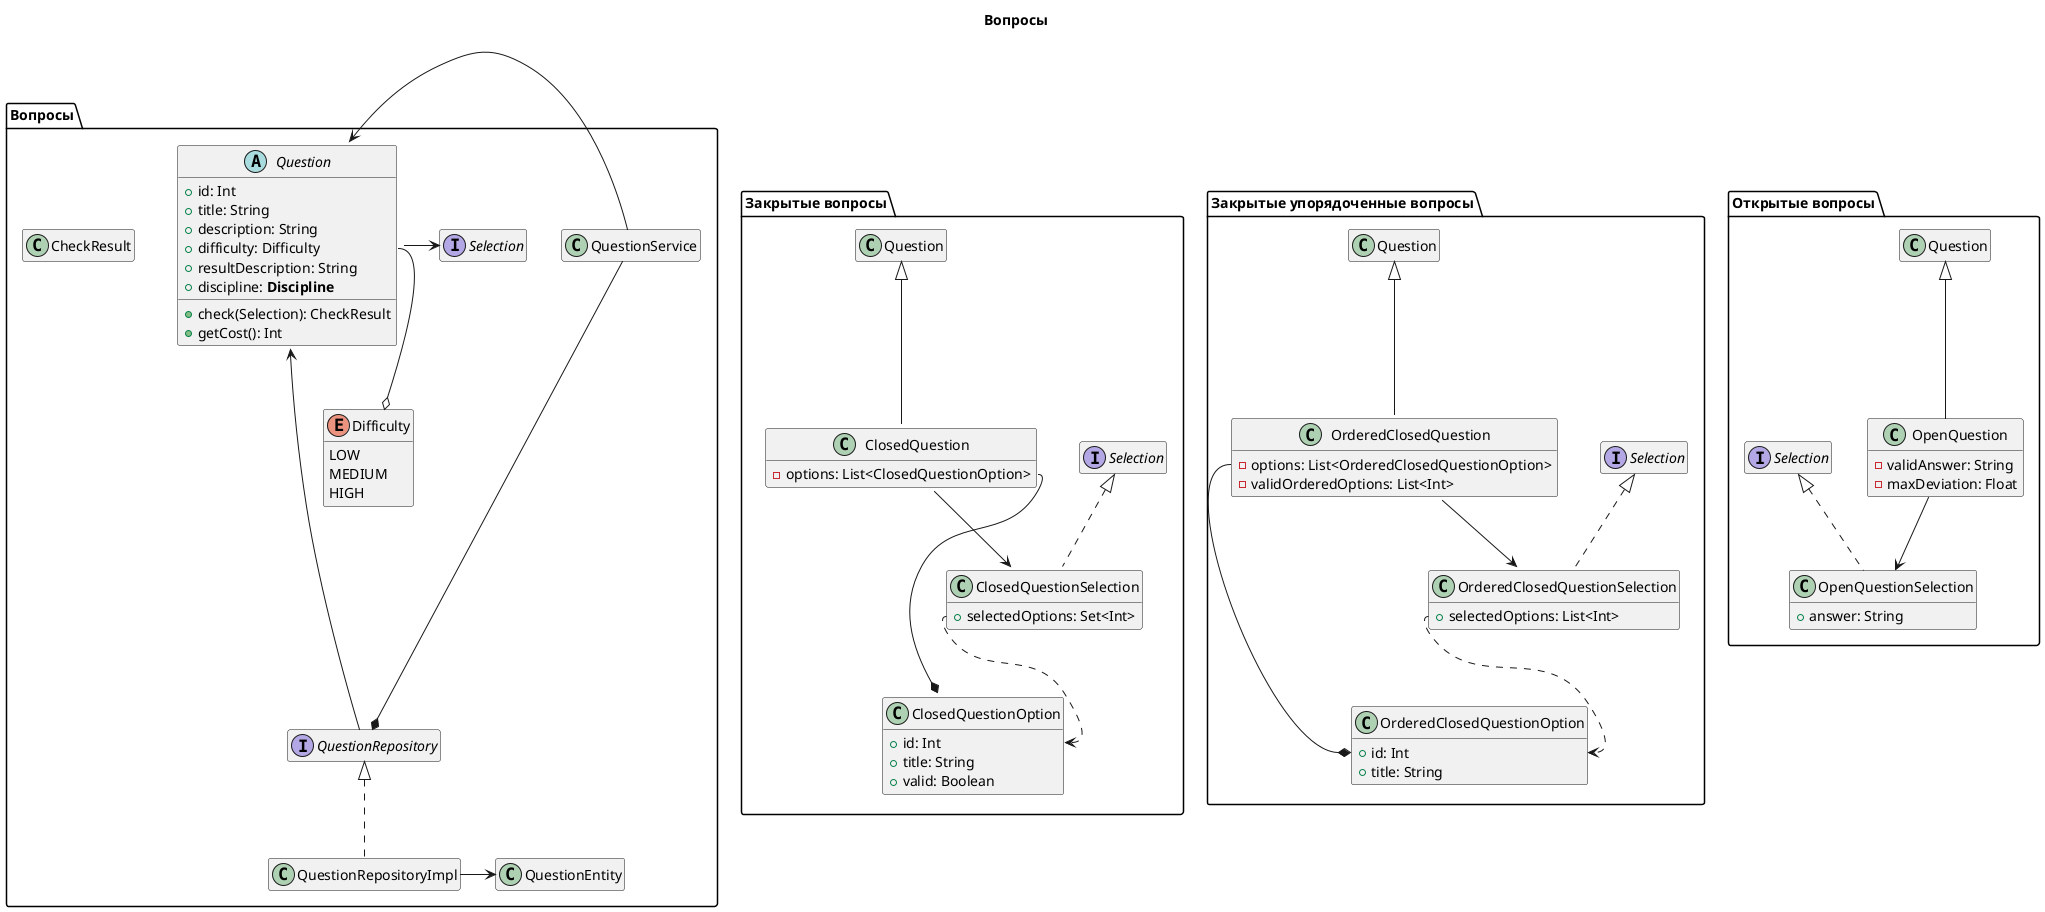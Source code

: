 @startuml

hide empty members
allowmixing

title "Вопросы"

package "Вопросы" as questions {

    class QuestionService

    class CheckResult

    abstract class Question {
        + id: Int
        + title: String
        + description: String
        + difficulty: Difficulty
        + resultDescription: String
        + discipline: <b>Discipline</b>
        + check(Selection): CheckResult
        + getCost(): Int
    }

    interface Selection
    Question -> Selection

    Question::difficulty --o Difficulty

    enum Difficulty {
        LOW
        MEDIUM
        HIGH
    }

    QuestionService -> Question

    interface QuestionRepository
    QuestionService ----* QuestionRepository

    Question <-- QuestionRepository

    class QuestionRepositoryImpl implements QuestionRepository
    class QuestionEntity

    QuestionRepositoryImpl -> QuestionEntity

}

package "Закрытые вопросы" {

    class ClosedQuestion extends Question {
        - options: List<ClosedQuestionOption>
    }

    class ClosedQuestionSelection implements Selection {
        + selectedOptions: Set<Int>
    }

    class ClosedQuestionOption {
        + id: Int
        + title: String
        + valid: Boolean
    }

    ClosedQuestion::options --* ClosedQuestionOption
    ClosedQuestion --> ClosedQuestionSelection

    ClosedQuestionSelection::selectedOptions ..> ClosedQuestionOption::id
}

package "Закрытые упорядоченные вопросы" {

    class OrderedClosedQuestion extends Question {
        - options: List<OrderedClosedQuestionOption>
        - validOrderedOptions: List<Int>
    }

    class OrderedClosedQuestionSelection implements Selection {
        + selectedOptions: List<Int>
    }

    class OrderedClosedQuestionOption {
        + id: Int
        + title: String
    }

    OrderedClosedQuestion --> OrderedClosedQuestionSelection

    OrderedClosedQuestion::options --* OrderedClosedQuestionOption::id

    OrderedClosedQuestionSelection::selectedOptions ..> OrderedClosedQuestionOption::id

}

package "Открытые вопросы" {
    class OpenQuestion extends Question {
        - validAnswer: String
        - maxDeviation: Float
    }

    class OpenQuestionSelection implements Selection {
        + answer: String
    }

    OpenQuestion --> OpenQuestionSelection
}


@enduml